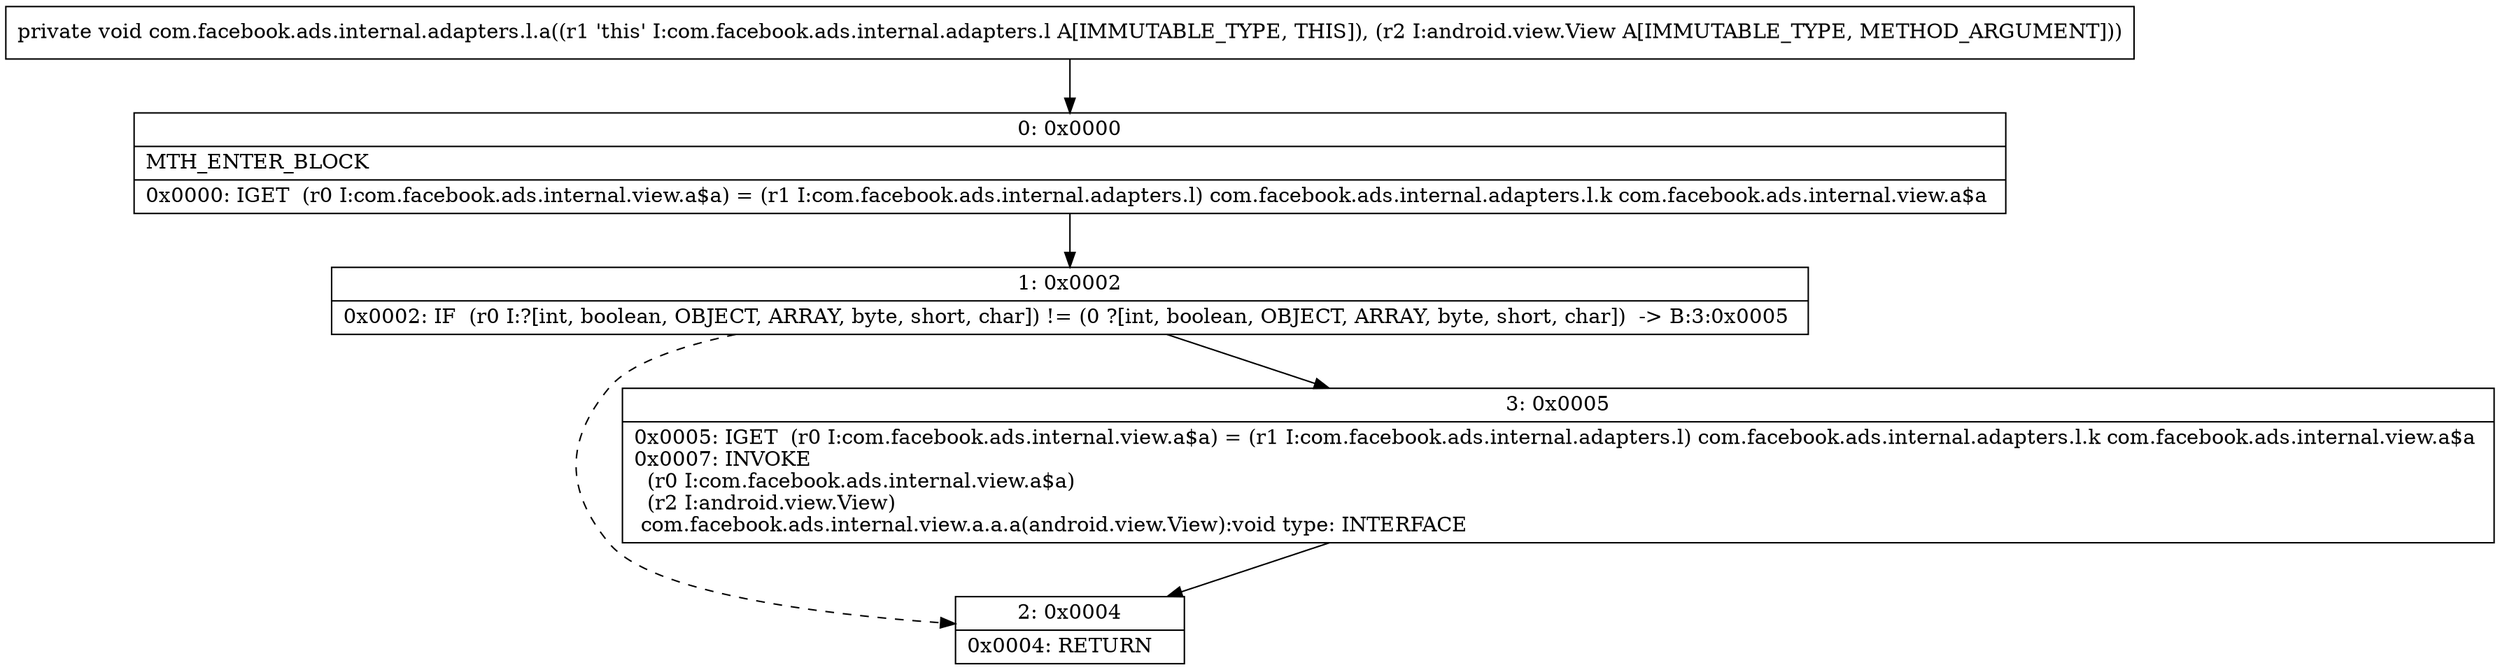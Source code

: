 digraph "CFG forcom.facebook.ads.internal.adapters.l.a(Landroid\/view\/View;)V" {
Node_0 [shape=record,label="{0\:\ 0x0000|MTH_ENTER_BLOCK\l|0x0000: IGET  (r0 I:com.facebook.ads.internal.view.a$a) = (r1 I:com.facebook.ads.internal.adapters.l) com.facebook.ads.internal.adapters.l.k com.facebook.ads.internal.view.a$a \l}"];
Node_1 [shape=record,label="{1\:\ 0x0002|0x0002: IF  (r0 I:?[int, boolean, OBJECT, ARRAY, byte, short, char]) != (0 ?[int, boolean, OBJECT, ARRAY, byte, short, char])  \-\> B:3:0x0005 \l}"];
Node_2 [shape=record,label="{2\:\ 0x0004|0x0004: RETURN   \l}"];
Node_3 [shape=record,label="{3\:\ 0x0005|0x0005: IGET  (r0 I:com.facebook.ads.internal.view.a$a) = (r1 I:com.facebook.ads.internal.adapters.l) com.facebook.ads.internal.adapters.l.k com.facebook.ads.internal.view.a$a \l0x0007: INVOKE  \l  (r0 I:com.facebook.ads.internal.view.a$a)\l  (r2 I:android.view.View)\l com.facebook.ads.internal.view.a.a.a(android.view.View):void type: INTERFACE \l}"];
MethodNode[shape=record,label="{private void com.facebook.ads.internal.adapters.l.a((r1 'this' I:com.facebook.ads.internal.adapters.l A[IMMUTABLE_TYPE, THIS]), (r2 I:android.view.View A[IMMUTABLE_TYPE, METHOD_ARGUMENT])) }"];
MethodNode -> Node_0;
Node_0 -> Node_1;
Node_1 -> Node_2[style=dashed];
Node_1 -> Node_3;
Node_3 -> Node_2;
}

